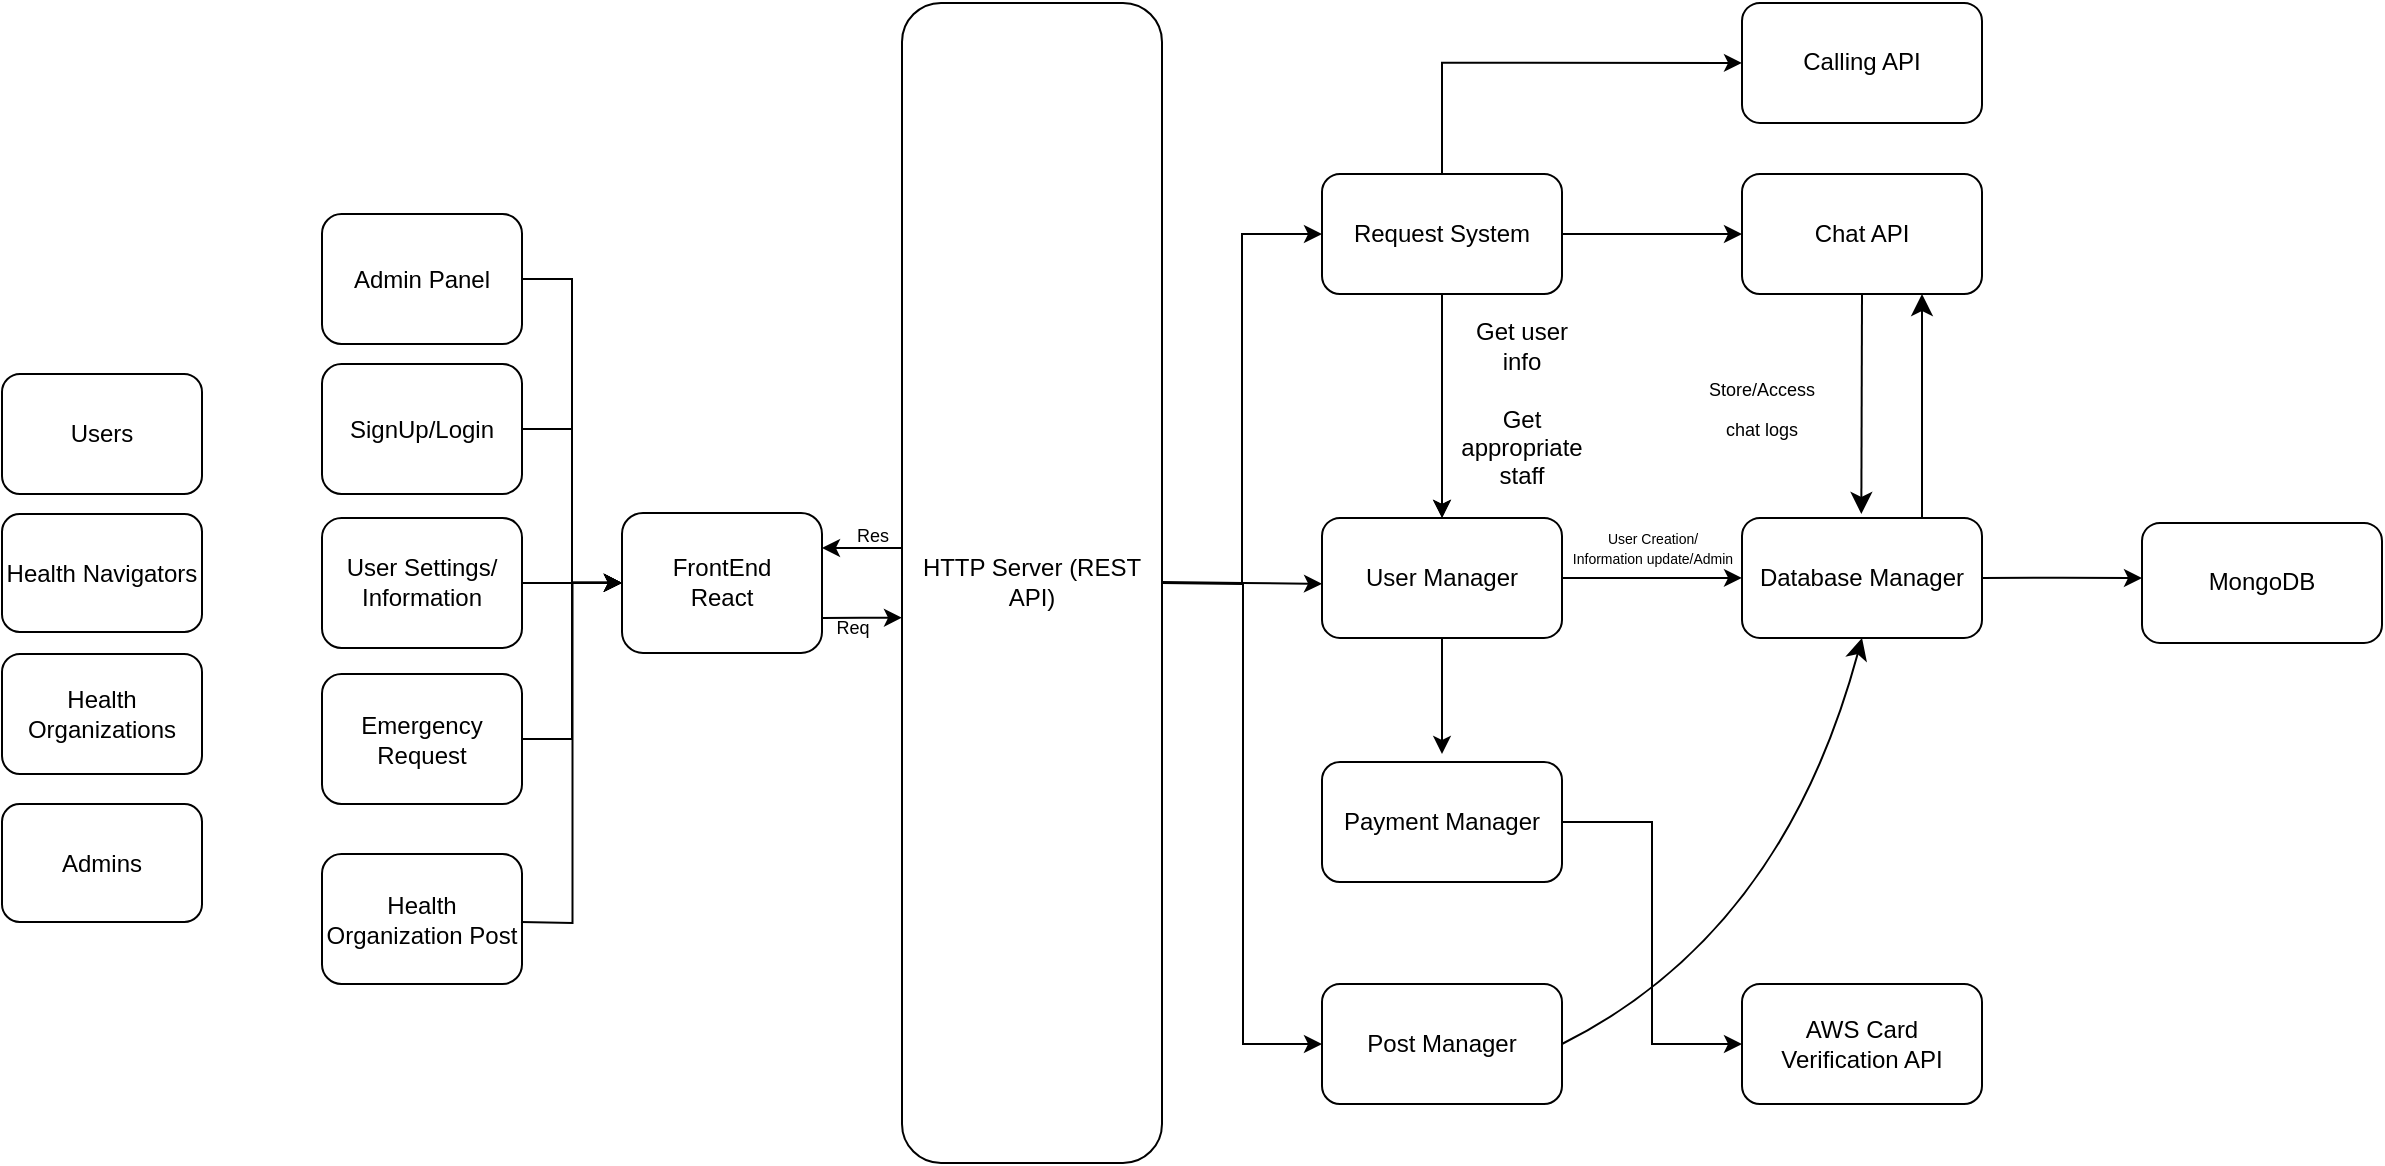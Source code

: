 <mxfile version="24.7.16">
  <diagram id="R2lEEEUBdFMjLlhIrx00" name="Page-1">
    <mxGraphModel dx="2364" dy="663" grid="1" gridSize="10" guides="1" tooltips="1" connect="1" arrows="1" fold="1" page="1" pageScale="1" pageWidth="1169" pageHeight="827" math="0" shadow="0" extFonts="Permanent Marker^https://fonts.googleapis.com/css?family=Permanent+Marker">
      <root>
        <mxCell id="0" />
        <mxCell id="1" parent="0" />
        <mxCell id="PpxsihZTZuUaO5u2h4L1-1" value="FrontEnd&lt;div&gt;React&lt;/div&gt;" style="rounded=1;whiteSpace=wrap;html=1;" parent="1" vertex="1">
          <mxGeometry x="-820" y="289.44" width="100" height="70" as="geometry" />
        </mxCell>
        <mxCell id="PpxsihZTZuUaO5u2h4L1-2" value="Users" style="rounded=1;whiteSpace=wrap;html=1;" parent="1" vertex="1">
          <mxGeometry x="-1130" y="220" width="100" height="60" as="geometry" />
        </mxCell>
        <mxCell id="PpxsihZTZuUaO5u2h4L1-4" value="Health Navigators" style="rounded=1;whiteSpace=wrap;html=1;" parent="1" vertex="1">
          <mxGeometry x="-1130" y="290" width="100" height="59" as="geometry" />
        </mxCell>
        <mxCell id="PpxsihZTZuUaO5u2h4L1-5" value="Health Organizations" style="rounded=1;whiteSpace=wrap;html=1;" parent="1" vertex="1">
          <mxGeometry x="-1130" y="360" width="100" height="60" as="geometry" />
        </mxCell>
        <mxCell id="PpxsihZTZuUaO5u2h4L1-11" style="edgeStyle=orthogonalEdgeStyle;rounded=0;orthogonalLoop=1;jettySize=auto;html=1;exitX=1;exitY=0.5;exitDx=0;exitDy=0;entryX=0;entryY=0.5;entryDx=0;entryDy=0;" parent="1" source="PpxsihZTZuUaO5u2h4L1-7" target="PpxsihZTZuUaO5u2h4L1-1" edge="1">
          <mxGeometry relative="1" as="geometry" />
        </mxCell>
        <mxCell id="PpxsihZTZuUaO5u2h4L1-7" value="SignUp/Login" style="rounded=1;whiteSpace=wrap;html=1;" parent="1" vertex="1">
          <mxGeometry x="-970" y="215" width="100" height="65" as="geometry" />
        </mxCell>
        <mxCell id="PpxsihZTZuUaO5u2h4L1-14" style="edgeStyle=orthogonalEdgeStyle;rounded=0;orthogonalLoop=1;jettySize=auto;html=1;exitX=1;exitY=0.5;exitDx=0;exitDy=0;entryX=0;entryY=0.5;entryDx=0;entryDy=0;" parent="1" source="PpxsihZTZuUaO5u2h4L1-9" target="PpxsihZTZuUaO5u2h4L1-1" edge="1">
          <mxGeometry relative="1" as="geometry" />
        </mxCell>
        <mxCell id="PpxsihZTZuUaO5u2h4L1-9" value="User&lt;span style=&quot;color: rgba(0, 0, 0, 0); font-family: monospace; font-size: 0px; text-align: start; text-wrap: nowrap;&quot;&gt;%3CmxGraphModel%3E%3Croot%3E%3CmxCell%20id%3D%220%22%2F%3E%3CmxCell%20id%3D%221%22%20parent%3D%220%22%2F%3E%3CmxCell%20id%3D%222%22%20value%3D%22Language%20Selection%22%20style%3D%22rounded%3D1%3BwhiteSpace%3Dwrap%3Bhtml%3D1%3B%22%20vertex%3D%221%22%20parent%3D%221%22%3E%3CmxGeometry%20x%3D%22-920%22%20y%3D%22420%22%20width%3D%22100%22%20height%3D%2265%22%20as%3D%22geometry%22%2F%3E%3C%2FmxCell%3E%3C%2Froot%3E%3C%2FmxGraphModel%3E&lt;/span&gt;&amp;nbsp;Settings/&lt;div&gt;Information&lt;/div&gt;" style="rounded=1;whiteSpace=wrap;html=1;" parent="1" vertex="1">
          <mxGeometry x="-970" y="291.94" width="100" height="65" as="geometry" />
        </mxCell>
        <mxCell id="PpxsihZTZuUaO5u2h4L1-15" style="edgeStyle=orthogonalEdgeStyle;rounded=0;orthogonalLoop=1;jettySize=auto;html=1;exitX=1;exitY=0.5;exitDx=0;exitDy=0;entryX=0;entryY=0.5;entryDx=0;entryDy=0;" parent="1" source="PpxsihZTZuUaO5u2h4L1-10" target="PpxsihZTZuUaO5u2h4L1-1" edge="1">
          <mxGeometry relative="1" as="geometry" />
        </mxCell>
        <mxCell id="PpxsihZTZuUaO5u2h4L1-10" value="Emergency Request" style="rounded=1;whiteSpace=wrap;html=1;" parent="1" vertex="1">
          <mxGeometry x="-970" y="370.0" width="100" height="65" as="geometry" />
        </mxCell>
        <mxCell id="PpxsihZTZuUaO5u2h4L1-25" style="edgeStyle=orthogonalEdgeStyle;rounded=0;orthogonalLoop=1;jettySize=auto;html=1;exitX=1;exitY=0.5;exitDx=0;exitDy=0;entryX=0;entryY=0.5;entryDx=0;entryDy=0;" parent="1" source="PpxsihZTZuUaO5u2h4L1-16" target="PpxsihZTZuUaO5u2h4L1-24" edge="1">
          <mxGeometry relative="1" as="geometry" />
        </mxCell>
        <mxCell id="PpxsihZTZuUaO5u2h4L1-16" value="HTTP Server (REST API)" style="rounded=1;whiteSpace=wrap;html=1;" parent="1" vertex="1">
          <mxGeometry x="-680" y="34.44" width="130" height="580" as="geometry" />
        </mxCell>
        <mxCell id="PpxsihZTZuUaO5u2h4L1-18" style="edgeStyle=orthogonalEdgeStyle;rounded=0;orthogonalLoop=1;jettySize=auto;html=1;exitX=1;exitY=0.75;exitDx=0;exitDy=0;entryX=0;entryY=0.53;entryDx=0;entryDy=0;entryPerimeter=0;" parent="1" source="PpxsihZTZuUaO5u2h4L1-1" target="PpxsihZTZuUaO5u2h4L1-16" edge="1">
          <mxGeometry relative="1" as="geometry" />
        </mxCell>
        <mxCell id="PpxsihZTZuUaO5u2h4L1-20" style="edgeStyle=orthogonalEdgeStyle;rounded=0;orthogonalLoop=1;jettySize=auto;html=1;exitX=0;exitY=0.47;exitDx=0;exitDy=0;entryX=1;entryY=0.25;entryDx=0;entryDy=0;exitPerimeter=0;" parent="1" source="PpxsihZTZuUaO5u2h4L1-16" target="PpxsihZTZuUaO5u2h4L1-1" edge="1">
          <mxGeometry relative="1" as="geometry" />
        </mxCell>
        <mxCell id="PpxsihZTZuUaO5u2h4L1-21" value="&lt;font style=&quot;font-size: 9px;&quot;&gt;Req&lt;/font&gt;" style="text;html=1;align=center;verticalAlign=middle;resizable=0;points=[];autosize=1;strokeColor=none;fillColor=none;" parent="1" vertex="1">
          <mxGeometry x="-725" y="331" width="40" height="30" as="geometry" />
        </mxCell>
        <mxCell id="PpxsihZTZuUaO5u2h4L1-22" value="&lt;font style=&quot;font-size: 9px;&quot;&gt;Res&lt;/font&gt;" style="text;html=1;align=center;verticalAlign=middle;resizable=0;points=[];autosize=1;strokeColor=none;fillColor=none;" parent="1" vertex="1">
          <mxGeometry x="-715" y="285" width="40" height="30" as="geometry" />
        </mxCell>
        <mxCell id="PpxsihZTZuUaO5u2h4L1-31" style="edgeStyle=orthogonalEdgeStyle;rounded=0;orthogonalLoop=1;jettySize=auto;html=1;exitX=1;exitY=0.5;exitDx=0;exitDy=0;entryX=0;entryY=0.5;entryDx=0;entryDy=0;" parent="1" source="PpxsihZTZuUaO5u2h4L1-23" target="PpxsihZTZuUaO5u2h4L1-29" edge="1">
          <mxGeometry relative="1" as="geometry" />
        </mxCell>
        <mxCell id="1u-_pfhtyTLLwPNVU5PU-2" style="edgeStyle=orthogonalEdgeStyle;rounded=0;orthogonalLoop=1;jettySize=auto;html=1;exitX=0.5;exitY=1;exitDx=0;exitDy=0;" parent="1" source="PpxsihZTZuUaO5u2h4L1-23" edge="1">
          <mxGeometry relative="1" as="geometry">
            <mxPoint x="-410" y="410" as="targetPoint" />
          </mxGeometry>
        </mxCell>
        <mxCell id="PpxsihZTZuUaO5u2h4L1-23" value="User Manager" style="rounded=1;whiteSpace=wrap;html=1;" parent="1" vertex="1">
          <mxGeometry x="-470" y="291.94" width="120" height="60" as="geometry" />
        </mxCell>
        <mxCell id="PpxsihZTZuUaO5u2h4L1-28" style="edgeStyle=orthogonalEdgeStyle;rounded=0;orthogonalLoop=1;jettySize=auto;html=1;exitX=1;exitY=0.5;exitDx=0;exitDy=0;entryX=0;entryY=0.5;entryDx=0;entryDy=0;" parent="1" source="PpxsihZTZuUaO5u2h4L1-24" target="PpxsihZTZuUaO5u2h4L1-26" edge="1">
          <mxGeometry relative="1" as="geometry" />
        </mxCell>
        <mxCell id="PpxsihZTZuUaO5u2h4L1-36" style="edgeStyle=orthogonalEdgeStyle;rounded=0;orthogonalLoop=1;jettySize=auto;html=1;exitX=0.5;exitY=1;exitDx=0;exitDy=0;entryX=0.5;entryY=0;entryDx=0;entryDy=0;" parent="1" source="PpxsihZTZuUaO5u2h4L1-24" target="PpxsihZTZuUaO5u2h4L1-23" edge="1">
          <mxGeometry relative="1" as="geometry">
            <mxPoint x="-410" y="210" as="targetPoint" />
          </mxGeometry>
        </mxCell>
        <mxCell id="ZrEDiFBJkC5he7-4wCsP-6" style="edgeStyle=orthogonalEdgeStyle;rounded=0;orthogonalLoop=1;jettySize=auto;html=1;exitX=0.5;exitY=0;exitDx=0;exitDy=0;entryX=0;entryY=0.5;entryDx=0;entryDy=0;" parent="1" source="PpxsihZTZuUaO5u2h4L1-24" target="ZrEDiFBJkC5he7-4wCsP-5" edge="1">
          <mxGeometry relative="1" as="geometry" />
        </mxCell>
        <mxCell id="PpxsihZTZuUaO5u2h4L1-24" value="Request System" style="rounded=1;whiteSpace=wrap;html=1;" parent="1" vertex="1">
          <mxGeometry x="-470" y="120" width="120" height="60" as="geometry" />
        </mxCell>
        <mxCell id="AGdEnoAWiviFcJE37RAe-7" style="edgeStyle=none;curved=1;rounded=0;orthogonalLoop=1;jettySize=auto;html=1;exitX=0.5;exitY=1;exitDx=0;exitDy=0;fontSize=12;startSize=8;endSize=8;" edge="1" parent="1" source="PpxsihZTZuUaO5u2h4L1-26">
          <mxGeometry relative="1" as="geometry">
            <mxPoint x="-200.333" y="290" as="targetPoint" />
          </mxGeometry>
        </mxCell>
        <mxCell id="PpxsihZTZuUaO5u2h4L1-26" value="Chat API" style="rounded=1;whiteSpace=wrap;html=1;" parent="1" vertex="1">
          <mxGeometry x="-260" y="120" width="120" height="60" as="geometry" />
        </mxCell>
        <mxCell id="PpxsihZTZuUaO5u2h4L1-38" style="edgeStyle=orthogonalEdgeStyle;rounded=0;orthogonalLoop=1;jettySize=auto;html=1;exitX=1;exitY=0.5;exitDx=0;exitDy=0;" parent="1" source="PpxsihZTZuUaO5u2h4L1-29" edge="1">
          <mxGeometry relative="1" as="geometry">
            <mxPoint x="-60" y="322" as="targetPoint" />
          </mxGeometry>
        </mxCell>
        <mxCell id="AGdEnoAWiviFcJE37RAe-8" style="edgeStyle=none;curved=1;rounded=0;orthogonalLoop=1;jettySize=auto;html=1;exitX=0.75;exitY=0;exitDx=0;exitDy=0;entryX=0.75;entryY=1;entryDx=0;entryDy=0;fontSize=12;startSize=8;endSize=8;" edge="1" parent="1" source="PpxsihZTZuUaO5u2h4L1-29" target="PpxsihZTZuUaO5u2h4L1-26">
          <mxGeometry relative="1" as="geometry" />
        </mxCell>
        <mxCell id="PpxsihZTZuUaO5u2h4L1-29" value="Database Manager" style="rounded=1;whiteSpace=wrap;html=1;" parent="1" vertex="1">
          <mxGeometry x="-260" y="291.94" width="120" height="60" as="geometry" />
        </mxCell>
        <mxCell id="PpxsihZTZuUaO5u2h4L1-32" style="edgeStyle=orthogonalEdgeStyle;rounded=0;orthogonalLoop=1;jettySize=auto;html=1;exitX=1;exitY=0.5;exitDx=0;exitDy=0;entryX=0;entryY=0.557;entryDx=0;entryDy=0;entryPerimeter=0;" parent="1" edge="1">
          <mxGeometry relative="1" as="geometry">
            <mxPoint x="-550" y="323.98" as="sourcePoint" />
            <mxPoint x="-470" y="324.9" as="targetPoint" />
          </mxGeometry>
        </mxCell>
        <mxCell id="PpxsihZTZuUaO5u2h4L1-37" style="edgeStyle=orthogonalEdgeStyle;rounded=0;orthogonalLoop=1;jettySize=auto;html=1;exitX=0.5;exitY=1;exitDx=0;exitDy=0;entryX=0.5;entryY=0;entryDx=0;entryDy=0;" parent="1" target="PpxsihZTZuUaO5u2h4L1-23" edge="1">
          <mxGeometry relative="1" as="geometry">
            <mxPoint x="-410" y="270" as="sourcePoint" />
          </mxGeometry>
        </mxCell>
        <mxCell id="PpxsihZTZuUaO5u2h4L1-39" value="MongoDB" style="rounded=1;whiteSpace=wrap;html=1;" parent="1" vertex="1">
          <mxGeometry x="-60" y="294.44" width="120" height="60" as="geometry" />
        </mxCell>
        <mxCell id="PpxsihZTZuUaO5u2h4L1-40" value="&lt;font style=&quot;font-size: 7px;&quot;&gt;User Creation/&lt;/font&gt;&lt;div style=&quot;font-size: 7px;&quot;&gt;&lt;font style=&quot;font-size: 7px;&quot;&gt;Information update/Admin&lt;/font&gt;&lt;/div&gt;" style="text;html=1;align=center;verticalAlign=middle;resizable=0;points=[];autosize=1;strokeColor=none;fillColor=none;" parent="1" vertex="1">
          <mxGeometry x="-355" y="285" width="100" height="40" as="geometry" />
        </mxCell>
        <mxCell id="ZrEDiFBJkC5he7-4wCsP-1" value="Admins" style="rounded=1;whiteSpace=wrap;html=1;" parent="1" vertex="1">
          <mxGeometry x="-1130" y="435" width="100" height="59" as="geometry" />
        </mxCell>
        <mxCell id="ZrEDiFBJkC5he7-4wCsP-4" style="edgeStyle=orthogonalEdgeStyle;rounded=0;orthogonalLoop=1;jettySize=auto;html=1;exitX=1;exitY=0.5;exitDx=0;exitDy=0;entryX=0;entryY=0.5;entryDx=0;entryDy=0;" parent="1" source="ZrEDiFBJkC5he7-4wCsP-3" target="PpxsihZTZuUaO5u2h4L1-1" edge="1">
          <mxGeometry relative="1" as="geometry" />
        </mxCell>
        <mxCell id="ZrEDiFBJkC5he7-4wCsP-3" value="Admin Panel" style="rounded=1;whiteSpace=wrap;html=1;" parent="1" vertex="1">
          <mxGeometry x="-970" y="140" width="100" height="65" as="geometry" />
        </mxCell>
        <mxCell id="ZrEDiFBJkC5he7-4wCsP-5" value="Calling API" style="rounded=1;whiteSpace=wrap;html=1;" parent="1" vertex="1">
          <mxGeometry x="-260" y="34.44" width="120" height="60" as="geometry" />
        </mxCell>
        <mxCell id="1u-_pfhtyTLLwPNVU5PU-3" style="edgeStyle=orthogonalEdgeStyle;rounded=0;orthogonalLoop=1;jettySize=auto;html=1;exitX=1;exitY=0.5;exitDx=0;exitDy=0;entryX=0;entryY=0.5;entryDx=0;entryDy=0;" parent="1" source="1u-_pfhtyTLLwPNVU5PU-1" edge="1" target="1u-_pfhtyTLLwPNVU5PU-4">
          <mxGeometry relative="1" as="geometry">
            <mxPoint x="-260" y="444" as="targetPoint" />
          </mxGeometry>
        </mxCell>
        <mxCell id="1u-_pfhtyTLLwPNVU5PU-1" value="Payment Manager" style="rounded=1;whiteSpace=wrap;html=1;" parent="1" vertex="1">
          <mxGeometry x="-470" y="414" width="120" height="60" as="geometry" />
        </mxCell>
        <mxCell id="1u-_pfhtyTLLwPNVU5PU-4" value="AWS Card Verification API" style="rounded=1;whiteSpace=wrap;html=1;" parent="1" vertex="1">
          <mxGeometry x="-260" y="525" width="120" height="60" as="geometry" />
        </mxCell>
        <mxCell id="1u-_pfhtyTLLwPNVU5PU-5" value="Get user info&lt;div&gt;&lt;br&gt;&lt;div&gt;Get appropriate staff&lt;/div&gt;&lt;/div&gt;" style="text;html=1;align=center;verticalAlign=middle;whiteSpace=wrap;rounded=0;" parent="1" vertex="1">
          <mxGeometry x="-400" y="220" width="60" height="30" as="geometry" />
        </mxCell>
        <mxCell id="AGdEnoAWiviFcJE37RAe-1" value="Health Organization Post" style="rounded=1;whiteSpace=wrap;html=1;" vertex="1" parent="1">
          <mxGeometry x="-970" y="460.0" width="100" height="65" as="geometry" />
        </mxCell>
        <mxCell id="AGdEnoAWiviFcJE37RAe-6" style="edgeStyle=orthogonalEdgeStyle;rounded=0;orthogonalLoop=1;jettySize=auto;html=1;exitX=1;exitY=0.5;exitDx=0;exitDy=0;entryX=0;entryY=0.5;entryDx=0;entryDy=0;" edge="1" parent="1" target="PpxsihZTZuUaO5u2h4L1-1">
          <mxGeometry relative="1" as="geometry">
            <mxPoint x="-870.51" y="494" as="sourcePoint" />
            <mxPoint x="-820.51" y="645" as="targetPoint" />
          </mxGeometry>
        </mxCell>
        <mxCell id="AGdEnoAWiviFcJE37RAe-9" value="&lt;font style=&quot;font-size: 9px;&quot;&gt;Store/Access chat logs&lt;/font&gt;" style="text;html=1;align=center;verticalAlign=middle;whiteSpace=wrap;rounded=0;fontSize=16;" vertex="1" parent="1">
          <mxGeometry x="-280" y="220" width="60" height="30" as="geometry" />
        </mxCell>
        <mxCell id="AGdEnoAWiviFcJE37RAe-13" style="edgeStyle=none;curved=1;rounded=0;orthogonalLoop=1;jettySize=auto;html=1;exitX=1;exitY=0.5;exitDx=0;exitDy=0;entryX=0.5;entryY=1;entryDx=0;entryDy=0;fontSize=12;startSize=8;endSize=8;" edge="1" parent="1" source="AGdEnoAWiviFcJE37RAe-10" target="PpxsihZTZuUaO5u2h4L1-29">
          <mxGeometry relative="1" as="geometry">
            <Array as="points">
              <mxPoint x="-240" y="500" />
            </Array>
          </mxGeometry>
        </mxCell>
        <mxCell id="AGdEnoAWiviFcJE37RAe-10" value="Post Manager" style="rounded=1;whiteSpace=wrap;html=1;" vertex="1" parent="1">
          <mxGeometry x="-470" y="525" width="120" height="60" as="geometry" />
        </mxCell>
        <mxCell id="AGdEnoAWiviFcJE37RAe-12" style="edgeStyle=orthogonalEdgeStyle;rounded=0;orthogonalLoop=1;jettySize=auto;html=1;exitX=1;exitY=0.5;exitDx=0;exitDy=0;entryX=0;entryY=0.5;entryDx=0;entryDy=0;" edge="1" parent="1" target="AGdEnoAWiviFcJE37RAe-10">
          <mxGeometry relative="1" as="geometry">
            <mxPoint x="-550" y="324.5" as="sourcePoint" />
            <mxPoint x="-470" y="150.5" as="targetPoint" />
          </mxGeometry>
        </mxCell>
      </root>
    </mxGraphModel>
  </diagram>
</mxfile>
